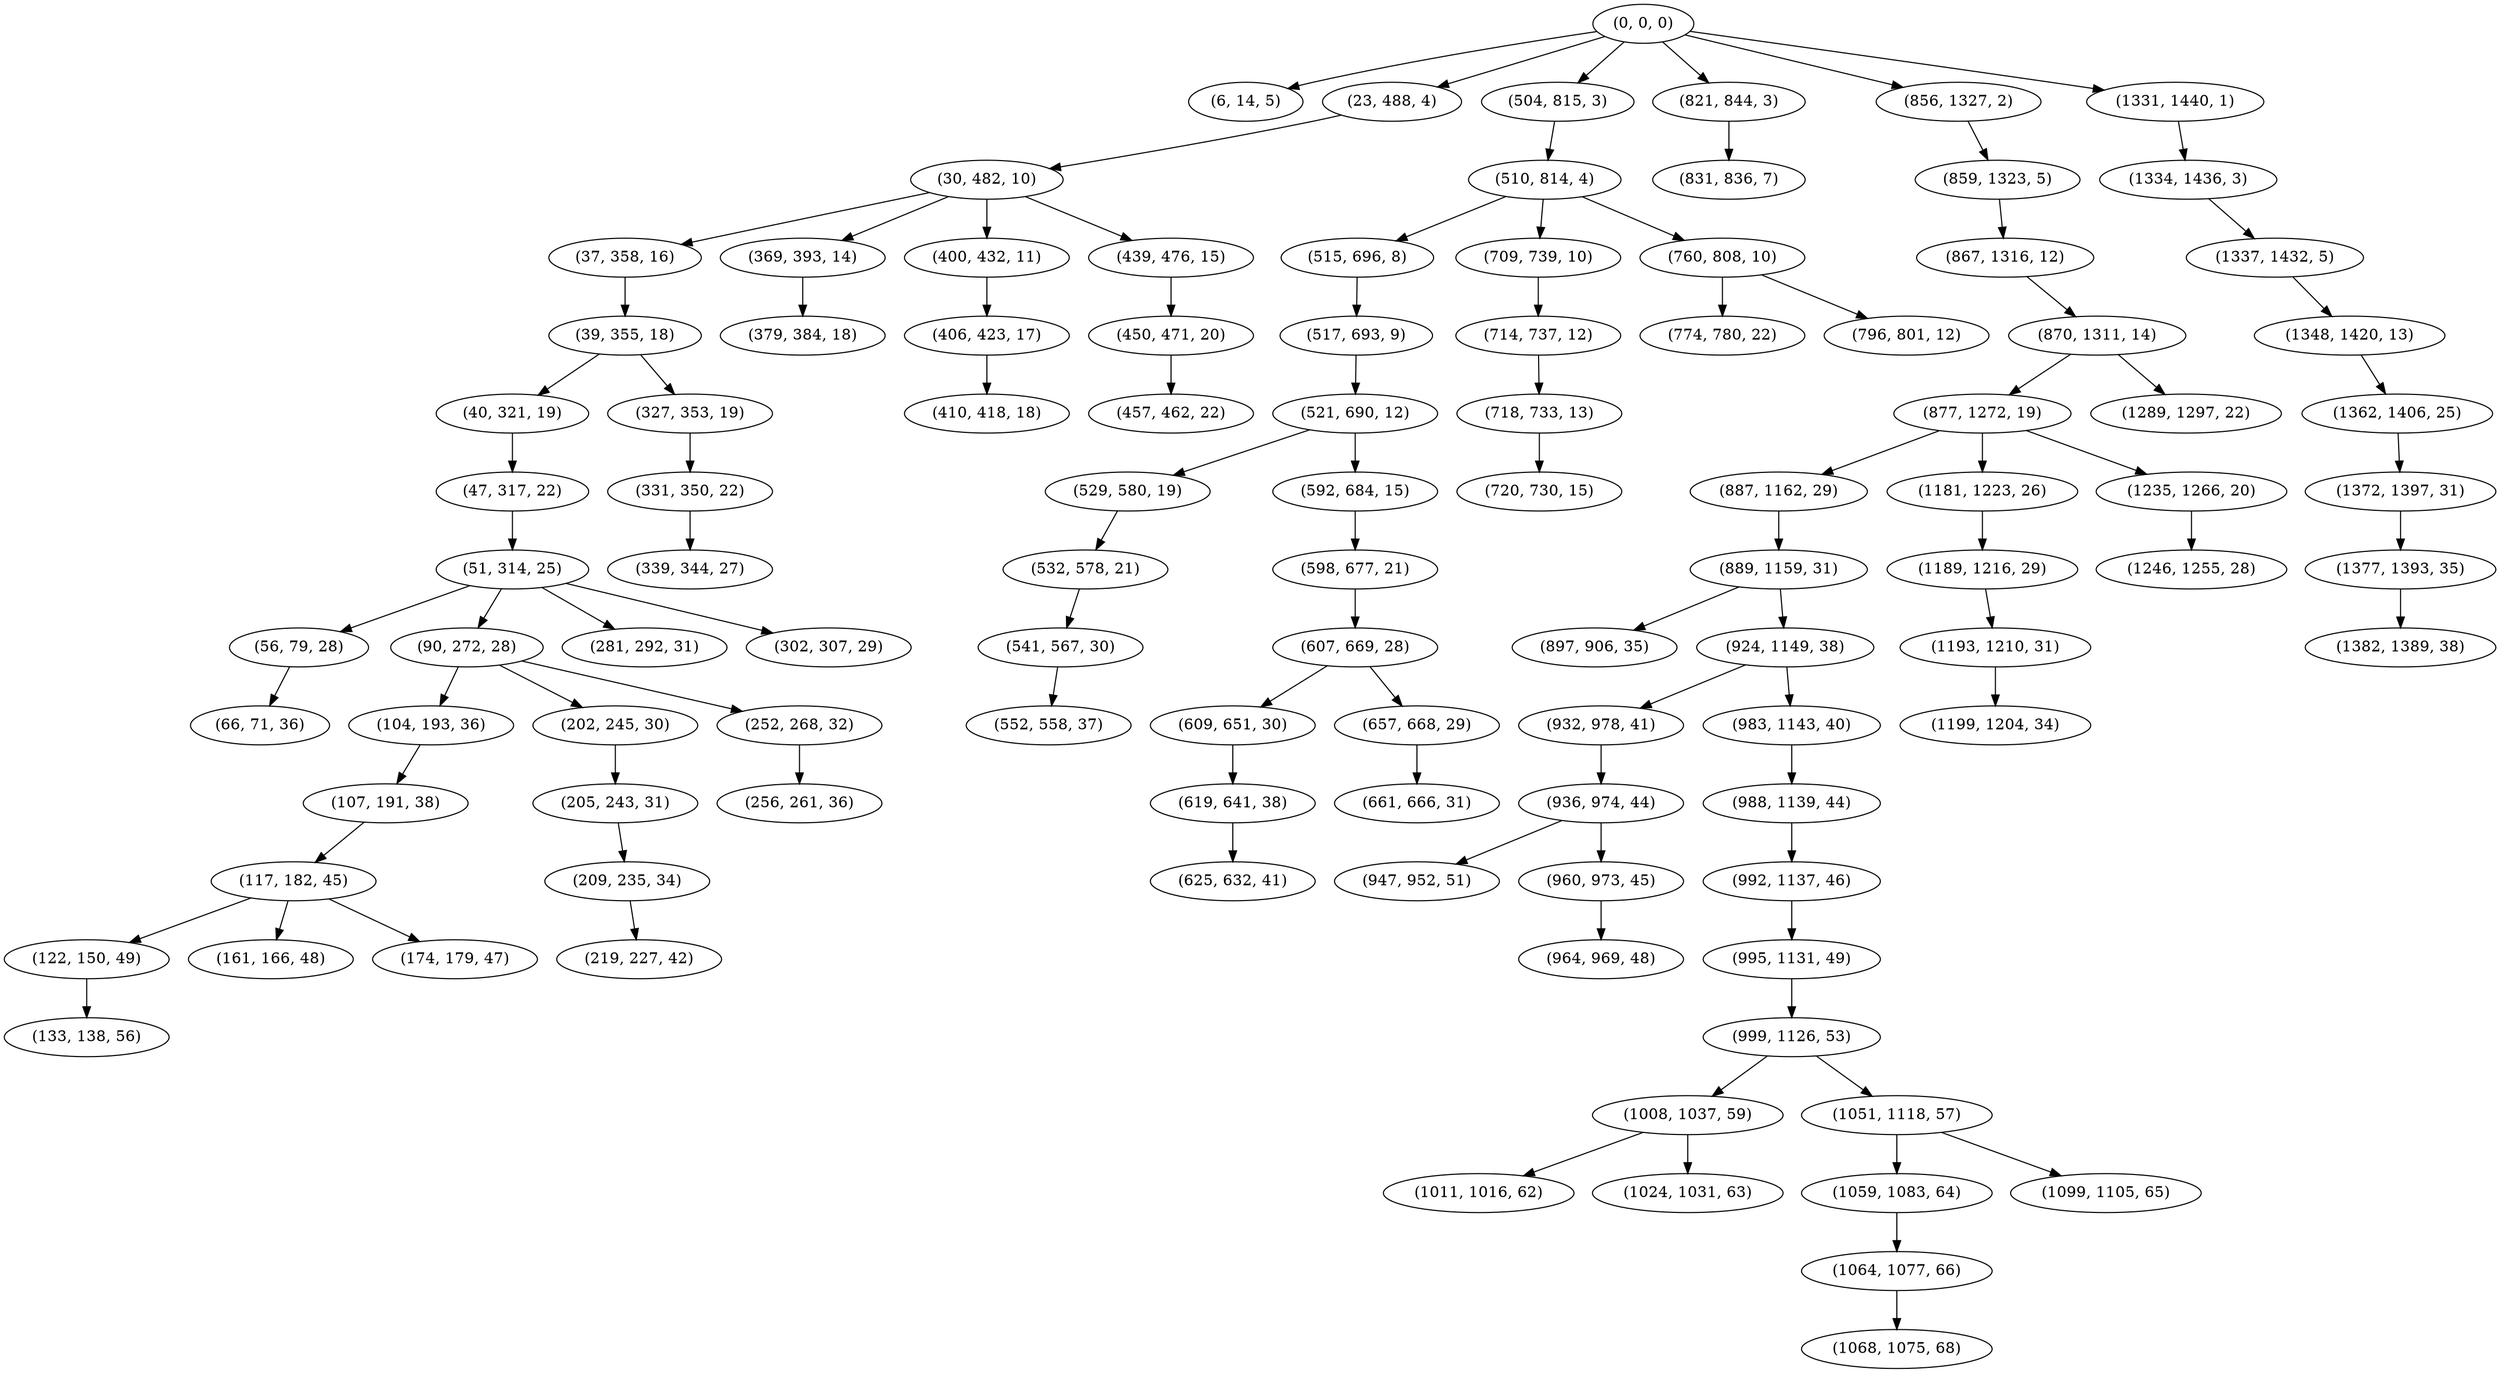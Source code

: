 digraph tree {
    "(0, 0, 0)";
    "(6, 14, 5)";
    "(23, 488, 4)";
    "(30, 482, 10)";
    "(37, 358, 16)";
    "(39, 355, 18)";
    "(40, 321, 19)";
    "(47, 317, 22)";
    "(51, 314, 25)";
    "(56, 79, 28)";
    "(66, 71, 36)";
    "(90, 272, 28)";
    "(104, 193, 36)";
    "(107, 191, 38)";
    "(117, 182, 45)";
    "(122, 150, 49)";
    "(133, 138, 56)";
    "(161, 166, 48)";
    "(174, 179, 47)";
    "(202, 245, 30)";
    "(205, 243, 31)";
    "(209, 235, 34)";
    "(219, 227, 42)";
    "(252, 268, 32)";
    "(256, 261, 36)";
    "(281, 292, 31)";
    "(302, 307, 29)";
    "(327, 353, 19)";
    "(331, 350, 22)";
    "(339, 344, 27)";
    "(369, 393, 14)";
    "(379, 384, 18)";
    "(400, 432, 11)";
    "(406, 423, 17)";
    "(410, 418, 18)";
    "(439, 476, 15)";
    "(450, 471, 20)";
    "(457, 462, 22)";
    "(504, 815, 3)";
    "(510, 814, 4)";
    "(515, 696, 8)";
    "(517, 693, 9)";
    "(521, 690, 12)";
    "(529, 580, 19)";
    "(532, 578, 21)";
    "(541, 567, 30)";
    "(552, 558, 37)";
    "(592, 684, 15)";
    "(598, 677, 21)";
    "(607, 669, 28)";
    "(609, 651, 30)";
    "(619, 641, 38)";
    "(625, 632, 41)";
    "(657, 668, 29)";
    "(661, 666, 31)";
    "(709, 739, 10)";
    "(714, 737, 12)";
    "(718, 733, 13)";
    "(720, 730, 15)";
    "(760, 808, 10)";
    "(774, 780, 22)";
    "(796, 801, 12)";
    "(821, 844, 3)";
    "(831, 836, 7)";
    "(856, 1327, 2)";
    "(859, 1323, 5)";
    "(867, 1316, 12)";
    "(870, 1311, 14)";
    "(877, 1272, 19)";
    "(887, 1162, 29)";
    "(889, 1159, 31)";
    "(897, 906, 35)";
    "(924, 1149, 38)";
    "(932, 978, 41)";
    "(936, 974, 44)";
    "(947, 952, 51)";
    "(960, 973, 45)";
    "(964, 969, 48)";
    "(983, 1143, 40)";
    "(988, 1139, 44)";
    "(992, 1137, 46)";
    "(995, 1131, 49)";
    "(999, 1126, 53)";
    "(1008, 1037, 59)";
    "(1011, 1016, 62)";
    "(1024, 1031, 63)";
    "(1051, 1118, 57)";
    "(1059, 1083, 64)";
    "(1064, 1077, 66)";
    "(1068, 1075, 68)";
    "(1099, 1105, 65)";
    "(1181, 1223, 26)";
    "(1189, 1216, 29)";
    "(1193, 1210, 31)";
    "(1199, 1204, 34)";
    "(1235, 1266, 20)";
    "(1246, 1255, 28)";
    "(1289, 1297, 22)";
    "(1331, 1440, 1)";
    "(1334, 1436, 3)";
    "(1337, 1432, 5)";
    "(1348, 1420, 13)";
    "(1362, 1406, 25)";
    "(1372, 1397, 31)";
    "(1377, 1393, 35)";
    "(1382, 1389, 38)";
    "(0, 0, 0)" -> "(6, 14, 5)";
    "(0, 0, 0)" -> "(23, 488, 4)";
    "(0, 0, 0)" -> "(504, 815, 3)";
    "(0, 0, 0)" -> "(821, 844, 3)";
    "(0, 0, 0)" -> "(856, 1327, 2)";
    "(0, 0, 0)" -> "(1331, 1440, 1)";
    "(23, 488, 4)" -> "(30, 482, 10)";
    "(30, 482, 10)" -> "(37, 358, 16)";
    "(30, 482, 10)" -> "(369, 393, 14)";
    "(30, 482, 10)" -> "(400, 432, 11)";
    "(30, 482, 10)" -> "(439, 476, 15)";
    "(37, 358, 16)" -> "(39, 355, 18)";
    "(39, 355, 18)" -> "(40, 321, 19)";
    "(39, 355, 18)" -> "(327, 353, 19)";
    "(40, 321, 19)" -> "(47, 317, 22)";
    "(47, 317, 22)" -> "(51, 314, 25)";
    "(51, 314, 25)" -> "(56, 79, 28)";
    "(51, 314, 25)" -> "(90, 272, 28)";
    "(51, 314, 25)" -> "(281, 292, 31)";
    "(51, 314, 25)" -> "(302, 307, 29)";
    "(56, 79, 28)" -> "(66, 71, 36)";
    "(90, 272, 28)" -> "(104, 193, 36)";
    "(90, 272, 28)" -> "(202, 245, 30)";
    "(90, 272, 28)" -> "(252, 268, 32)";
    "(104, 193, 36)" -> "(107, 191, 38)";
    "(107, 191, 38)" -> "(117, 182, 45)";
    "(117, 182, 45)" -> "(122, 150, 49)";
    "(117, 182, 45)" -> "(161, 166, 48)";
    "(117, 182, 45)" -> "(174, 179, 47)";
    "(122, 150, 49)" -> "(133, 138, 56)";
    "(202, 245, 30)" -> "(205, 243, 31)";
    "(205, 243, 31)" -> "(209, 235, 34)";
    "(209, 235, 34)" -> "(219, 227, 42)";
    "(252, 268, 32)" -> "(256, 261, 36)";
    "(327, 353, 19)" -> "(331, 350, 22)";
    "(331, 350, 22)" -> "(339, 344, 27)";
    "(369, 393, 14)" -> "(379, 384, 18)";
    "(400, 432, 11)" -> "(406, 423, 17)";
    "(406, 423, 17)" -> "(410, 418, 18)";
    "(439, 476, 15)" -> "(450, 471, 20)";
    "(450, 471, 20)" -> "(457, 462, 22)";
    "(504, 815, 3)" -> "(510, 814, 4)";
    "(510, 814, 4)" -> "(515, 696, 8)";
    "(510, 814, 4)" -> "(709, 739, 10)";
    "(510, 814, 4)" -> "(760, 808, 10)";
    "(515, 696, 8)" -> "(517, 693, 9)";
    "(517, 693, 9)" -> "(521, 690, 12)";
    "(521, 690, 12)" -> "(529, 580, 19)";
    "(521, 690, 12)" -> "(592, 684, 15)";
    "(529, 580, 19)" -> "(532, 578, 21)";
    "(532, 578, 21)" -> "(541, 567, 30)";
    "(541, 567, 30)" -> "(552, 558, 37)";
    "(592, 684, 15)" -> "(598, 677, 21)";
    "(598, 677, 21)" -> "(607, 669, 28)";
    "(607, 669, 28)" -> "(609, 651, 30)";
    "(607, 669, 28)" -> "(657, 668, 29)";
    "(609, 651, 30)" -> "(619, 641, 38)";
    "(619, 641, 38)" -> "(625, 632, 41)";
    "(657, 668, 29)" -> "(661, 666, 31)";
    "(709, 739, 10)" -> "(714, 737, 12)";
    "(714, 737, 12)" -> "(718, 733, 13)";
    "(718, 733, 13)" -> "(720, 730, 15)";
    "(760, 808, 10)" -> "(774, 780, 22)";
    "(760, 808, 10)" -> "(796, 801, 12)";
    "(821, 844, 3)" -> "(831, 836, 7)";
    "(856, 1327, 2)" -> "(859, 1323, 5)";
    "(859, 1323, 5)" -> "(867, 1316, 12)";
    "(867, 1316, 12)" -> "(870, 1311, 14)";
    "(870, 1311, 14)" -> "(877, 1272, 19)";
    "(870, 1311, 14)" -> "(1289, 1297, 22)";
    "(877, 1272, 19)" -> "(887, 1162, 29)";
    "(877, 1272, 19)" -> "(1181, 1223, 26)";
    "(877, 1272, 19)" -> "(1235, 1266, 20)";
    "(887, 1162, 29)" -> "(889, 1159, 31)";
    "(889, 1159, 31)" -> "(897, 906, 35)";
    "(889, 1159, 31)" -> "(924, 1149, 38)";
    "(924, 1149, 38)" -> "(932, 978, 41)";
    "(924, 1149, 38)" -> "(983, 1143, 40)";
    "(932, 978, 41)" -> "(936, 974, 44)";
    "(936, 974, 44)" -> "(947, 952, 51)";
    "(936, 974, 44)" -> "(960, 973, 45)";
    "(960, 973, 45)" -> "(964, 969, 48)";
    "(983, 1143, 40)" -> "(988, 1139, 44)";
    "(988, 1139, 44)" -> "(992, 1137, 46)";
    "(992, 1137, 46)" -> "(995, 1131, 49)";
    "(995, 1131, 49)" -> "(999, 1126, 53)";
    "(999, 1126, 53)" -> "(1008, 1037, 59)";
    "(999, 1126, 53)" -> "(1051, 1118, 57)";
    "(1008, 1037, 59)" -> "(1011, 1016, 62)";
    "(1008, 1037, 59)" -> "(1024, 1031, 63)";
    "(1051, 1118, 57)" -> "(1059, 1083, 64)";
    "(1051, 1118, 57)" -> "(1099, 1105, 65)";
    "(1059, 1083, 64)" -> "(1064, 1077, 66)";
    "(1064, 1077, 66)" -> "(1068, 1075, 68)";
    "(1181, 1223, 26)" -> "(1189, 1216, 29)";
    "(1189, 1216, 29)" -> "(1193, 1210, 31)";
    "(1193, 1210, 31)" -> "(1199, 1204, 34)";
    "(1235, 1266, 20)" -> "(1246, 1255, 28)";
    "(1331, 1440, 1)" -> "(1334, 1436, 3)";
    "(1334, 1436, 3)" -> "(1337, 1432, 5)";
    "(1337, 1432, 5)" -> "(1348, 1420, 13)";
    "(1348, 1420, 13)" -> "(1362, 1406, 25)";
    "(1362, 1406, 25)" -> "(1372, 1397, 31)";
    "(1372, 1397, 31)" -> "(1377, 1393, 35)";
    "(1377, 1393, 35)" -> "(1382, 1389, 38)";
}
